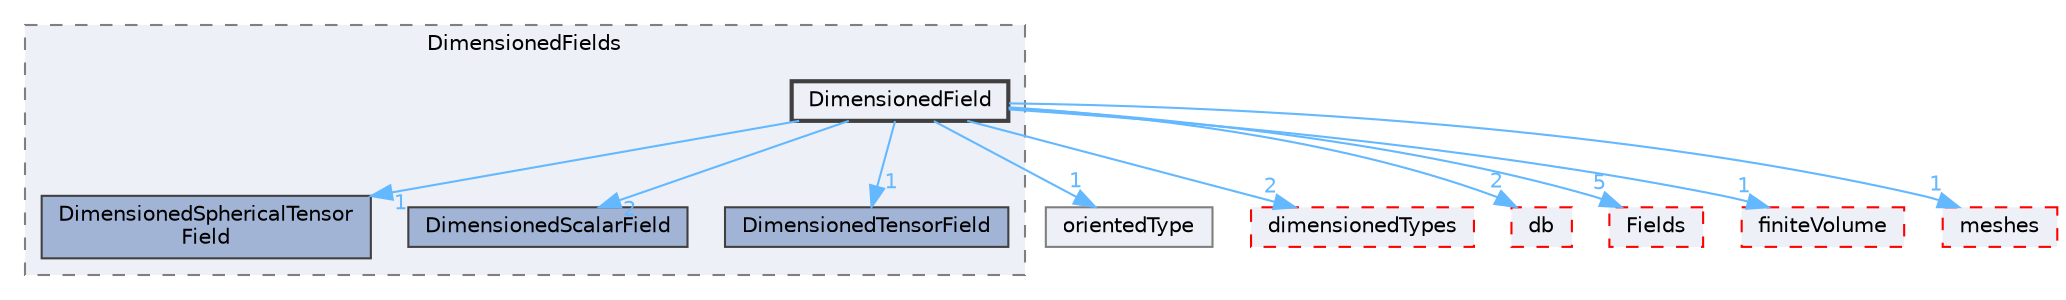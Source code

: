 digraph "src/OpenFOAM/fields/DimensionedFields/DimensionedField"
{
 // LATEX_PDF_SIZE
  bgcolor="transparent";
  edge [fontname=Helvetica,fontsize=10,labelfontname=Helvetica,labelfontsize=10];
  node [fontname=Helvetica,fontsize=10,shape=box,height=0.2,width=0.4];
  compound=true
  subgraph clusterdir_8c8bb42ce9b582caaa8128a267c381ba {
    graph [ bgcolor="#edf0f7", pencolor="grey50", label="DimensionedFields", fontname=Helvetica,fontsize=10 style="filled,dashed", URL="dir_8c8bb42ce9b582caaa8128a267c381ba.html",tooltip=""]
  dir_1819f55b0d6775d59659cd377612b606 [label="DimensionedSphericalTensor\lField", fillcolor="#a2b4d6", color="grey25", style="filled", URL="dir_1819f55b0d6775d59659cd377612b606.html",tooltip=""];
  dir_423b0d0db3a2f10930c5e3296f3ed635 [label="DimensionedScalarField", fillcolor="#a2b4d6", color="grey25", style="filled", URL="dir_423b0d0db3a2f10930c5e3296f3ed635.html",tooltip=""];
  dir_a00dba18887c8a7850f22e8e64f121ba [label="DimensionedTensorField", fillcolor="#a2b4d6", color="grey25", style="filled", URL="dir_a00dba18887c8a7850f22e8e64f121ba.html",tooltip=""];
  dir_68686b528deddc46396f1a68fb7c2b79 [label="DimensionedField", fillcolor="#edf0f7", color="grey25", style="filled,bold", URL="dir_68686b528deddc46396f1a68fb7c2b79.html",tooltip=""];
  }
  dir_4752927e977386a4f2541ecc801be037 [label="orientedType", fillcolor="#edf0f7", color="grey50", style="filled", URL="dir_4752927e977386a4f2541ecc801be037.html",tooltip=""];
  dir_d4979fdf35c07e0caec68718d229a4b4 [label="dimensionedTypes", fillcolor="#edf0f7", color="red", style="filled,dashed", URL="dir_d4979fdf35c07e0caec68718d229a4b4.html",tooltip=""];
  dir_63c634f7a7cfd679ac26c67fb30fc32f [label="db", fillcolor="#edf0f7", color="red", style="filled,dashed", URL="dir_63c634f7a7cfd679ac26c67fb30fc32f.html",tooltip=""];
  dir_7d364942a13d3ce50f6681364b448a98 [label="Fields", fillcolor="#edf0f7", color="red", style="filled,dashed", URL="dir_7d364942a13d3ce50f6681364b448a98.html",tooltip=""];
  dir_9bd15774b555cf7259a6fa18f99fe99b [label="finiteVolume", fillcolor="#edf0f7", color="red", style="filled,dashed", URL="dir_9bd15774b555cf7259a6fa18f99fe99b.html",tooltip=""];
  dir_aa2423979fb45fc41c393a5db370ab21 [label="meshes", fillcolor="#edf0f7", color="red", style="filled,dashed", URL="dir_aa2423979fb45fc41c393a5db370ab21.html",tooltip=""];
  dir_68686b528deddc46396f1a68fb7c2b79->dir_1819f55b0d6775d59659cd377612b606 [headlabel="1", labeldistance=1.5 headhref="dir_000936_000943.html" href="dir_000936_000943.html" color="steelblue1" fontcolor="steelblue1"];
  dir_68686b528deddc46396f1a68fb7c2b79->dir_423b0d0db3a2f10930c5e3296f3ed635 [headlabel="2", labeldistance=1.5 headhref="dir_000936_000941.html" href="dir_000936_000941.html" color="steelblue1" fontcolor="steelblue1"];
  dir_68686b528deddc46396f1a68fb7c2b79->dir_4752927e977386a4f2541ecc801be037 [headlabel="1", labeldistance=1.5 headhref="dir_000936_002717.html" href="dir_000936_002717.html" color="steelblue1" fontcolor="steelblue1"];
  dir_68686b528deddc46396f1a68fb7c2b79->dir_63c634f7a7cfd679ac26c67fb30fc32f [headlabel="2", labeldistance=1.5 headhref="dir_000936_000817.html" href="dir_000936_000817.html" color="steelblue1" fontcolor="steelblue1"];
  dir_68686b528deddc46396f1a68fb7c2b79->dir_7d364942a13d3ce50f6681364b448a98 [headlabel="5", labeldistance=1.5 headhref="dir_000936_001336.html" href="dir_000936_001336.html" color="steelblue1" fontcolor="steelblue1"];
  dir_68686b528deddc46396f1a68fb7c2b79->dir_9bd15774b555cf7259a6fa18f99fe99b [headlabel="1", labeldistance=1.5 headhref="dir_000936_001387.html" href="dir_000936_001387.html" color="steelblue1" fontcolor="steelblue1"];
  dir_68686b528deddc46396f1a68fb7c2b79->dir_a00dba18887c8a7850f22e8e64f121ba [headlabel="1", labeldistance=1.5 headhref="dir_000936_000947.html" href="dir_000936_000947.html" color="steelblue1" fontcolor="steelblue1"];
  dir_68686b528deddc46396f1a68fb7c2b79->dir_aa2423979fb45fc41c393a5db370ab21 [headlabel="1", labeldistance=1.5 headhref="dir_000936_002368.html" href="dir_000936_002368.html" color="steelblue1" fontcolor="steelblue1"];
  dir_68686b528deddc46396f1a68fb7c2b79->dir_d4979fdf35c07e0caec68718d229a4b4 [headlabel="2", labeldistance=1.5 headhref="dir_000936_000949.html" href="dir_000936_000949.html" color="steelblue1" fontcolor="steelblue1"];
}
